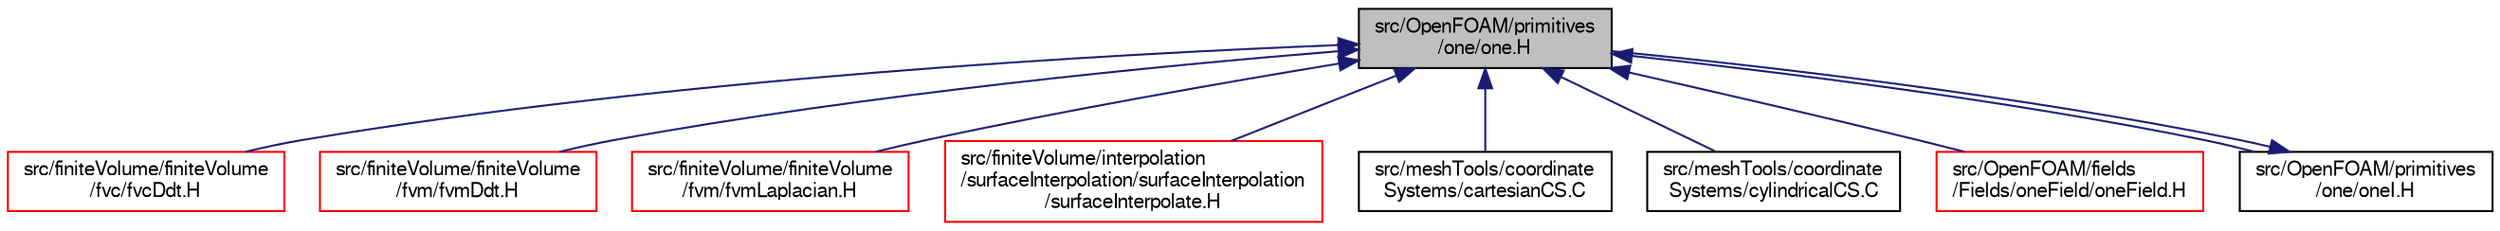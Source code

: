 digraph "src/OpenFOAM/primitives/one/one.H"
{
  bgcolor="transparent";
  edge [fontname="FreeSans",fontsize="10",labelfontname="FreeSans",labelfontsize="10"];
  node [fontname="FreeSans",fontsize="10",shape=record];
  Node2 [label="src/OpenFOAM/primitives\l/one/one.H",height=0.2,width=0.4,color="black", fillcolor="grey75", style="filled", fontcolor="black"];
  Node2 -> Node3 [dir="back",color="midnightblue",fontsize="10",style="solid",fontname="FreeSans"];
  Node3 [label="src/finiteVolume/finiteVolume\l/fvc/fvcDdt.H",height=0.2,width=0.4,color="red",URL="$a02960.html",tooltip="Calculate the first temporal derivative. "];
  Node2 -> Node61 [dir="back",color="midnightblue",fontsize="10",style="solid",fontname="FreeSans"];
  Node61 [label="src/finiteVolume/finiteVolume\l/fvm/fvmDdt.H",height=0.2,width=0.4,color="red",URL="$a03065.html",tooltip="Calulate the matrix for the first temporal derivative. "];
  Node2 -> Node75 [dir="back",color="midnightblue",fontsize="10",style="solid",fontname="FreeSans"];
  Node75 [label="src/finiteVolume/finiteVolume\l/fvm/fvmLaplacian.H",height=0.2,width=0.4,color="red",URL="$a03077.html",tooltip="Calculate the matrix for the laplacian of the field. "];
  Node2 -> Node85 [dir="back",color="midnightblue",fontsize="10",style="solid",fontname="FreeSans"];
  Node85 [label="src/finiteVolume/interpolation\l/surfaceInterpolation/surfaceInterpolation\l/surfaceInterpolate.H",height=0.2,width=0.4,color="red",URL="$a04307.html",tooltip="Surface Interpolation. "];
  Node2 -> Node125 [dir="back",color="midnightblue",fontsize="10",style="solid",fontname="FreeSans"];
  Node125 [label="src/meshTools/coordinate\lSystems/cartesianCS.C",height=0.2,width=0.4,color="black",URL="$a07478.html"];
  Node2 -> Node126 [dir="back",color="midnightblue",fontsize="10",style="solid",fontname="FreeSans"];
  Node126 [label="src/meshTools/coordinate\lSystems/cylindricalCS.C",height=0.2,width=0.4,color="black",URL="$a07532.html"];
  Node2 -> Node127 [dir="back",color="midnightblue",fontsize="10",style="solid",fontname="FreeSans"];
  Node127 [label="src/OpenFOAM/fields\l/Fields/oneField/oneField.H",height=0.2,width=0.4,color="red",URL="$a09629.html"];
  Node2 -> Node384 [dir="back",color="midnightblue",fontsize="10",style="solid",fontname="FreeSans"];
  Node384 [label="src/OpenFOAM/primitives\l/one/oneI.H",height=0.2,width=0.4,color="black",URL="$a12425.html"];
  Node384 -> Node2 [dir="back",color="midnightblue",fontsize="10",style="solid",fontname="FreeSans"];
}
